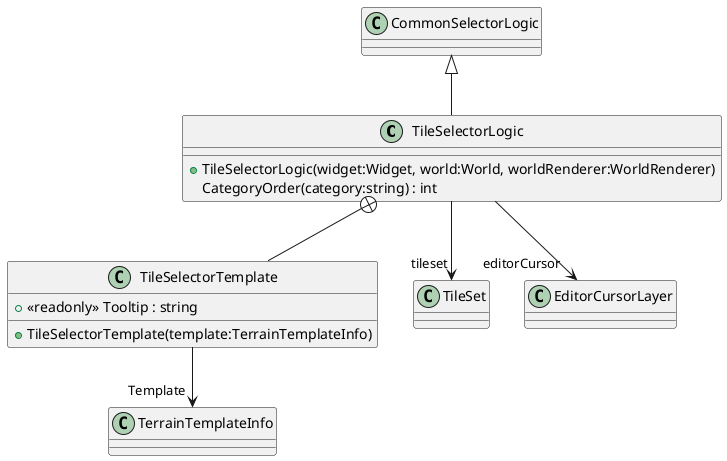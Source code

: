 @startuml
class TileSelectorLogic {
    + TileSelectorLogic(widget:Widget, world:World, worldRenderer:WorldRenderer)
    CategoryOrder(category:string) : int
}
class TileSelectorTemplate {
    + <<readonly>> Tooltip : string
    + TileSelectorTemplate(template:TerrainTemplateInfo)
}
CommonSelectorLogic <|-- TileSelectorLogic
TileSelectorLogic --> "tileset" TileSet
TileSelectorLogic --> "editorCursor" EditorCursorLayer
TileSelectorLogic +-- TileSelectorTemplate
TileSelectorTemplate --> "Template" TerrainTemplateInfo
@enduml
